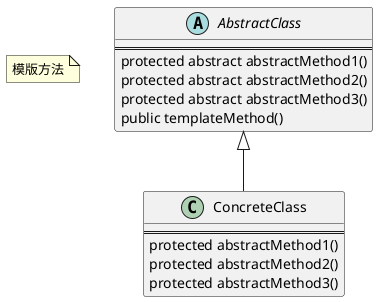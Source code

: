 @startuml

note "模版方法" as N1

AbstractClass <|-- ConcreteClass

abstract class AbstractClass {
    ==
    protected abstract abstractMethod1()
    protected abstract abstractMethod2()
    protected abstract abstractMethod3()
    public templateMethod()
}

class ConcreteClass {
    ==
    protected abstractMethod1()
    protected abstractMethod2()
    protected abstractMethod3()
}

@enduml